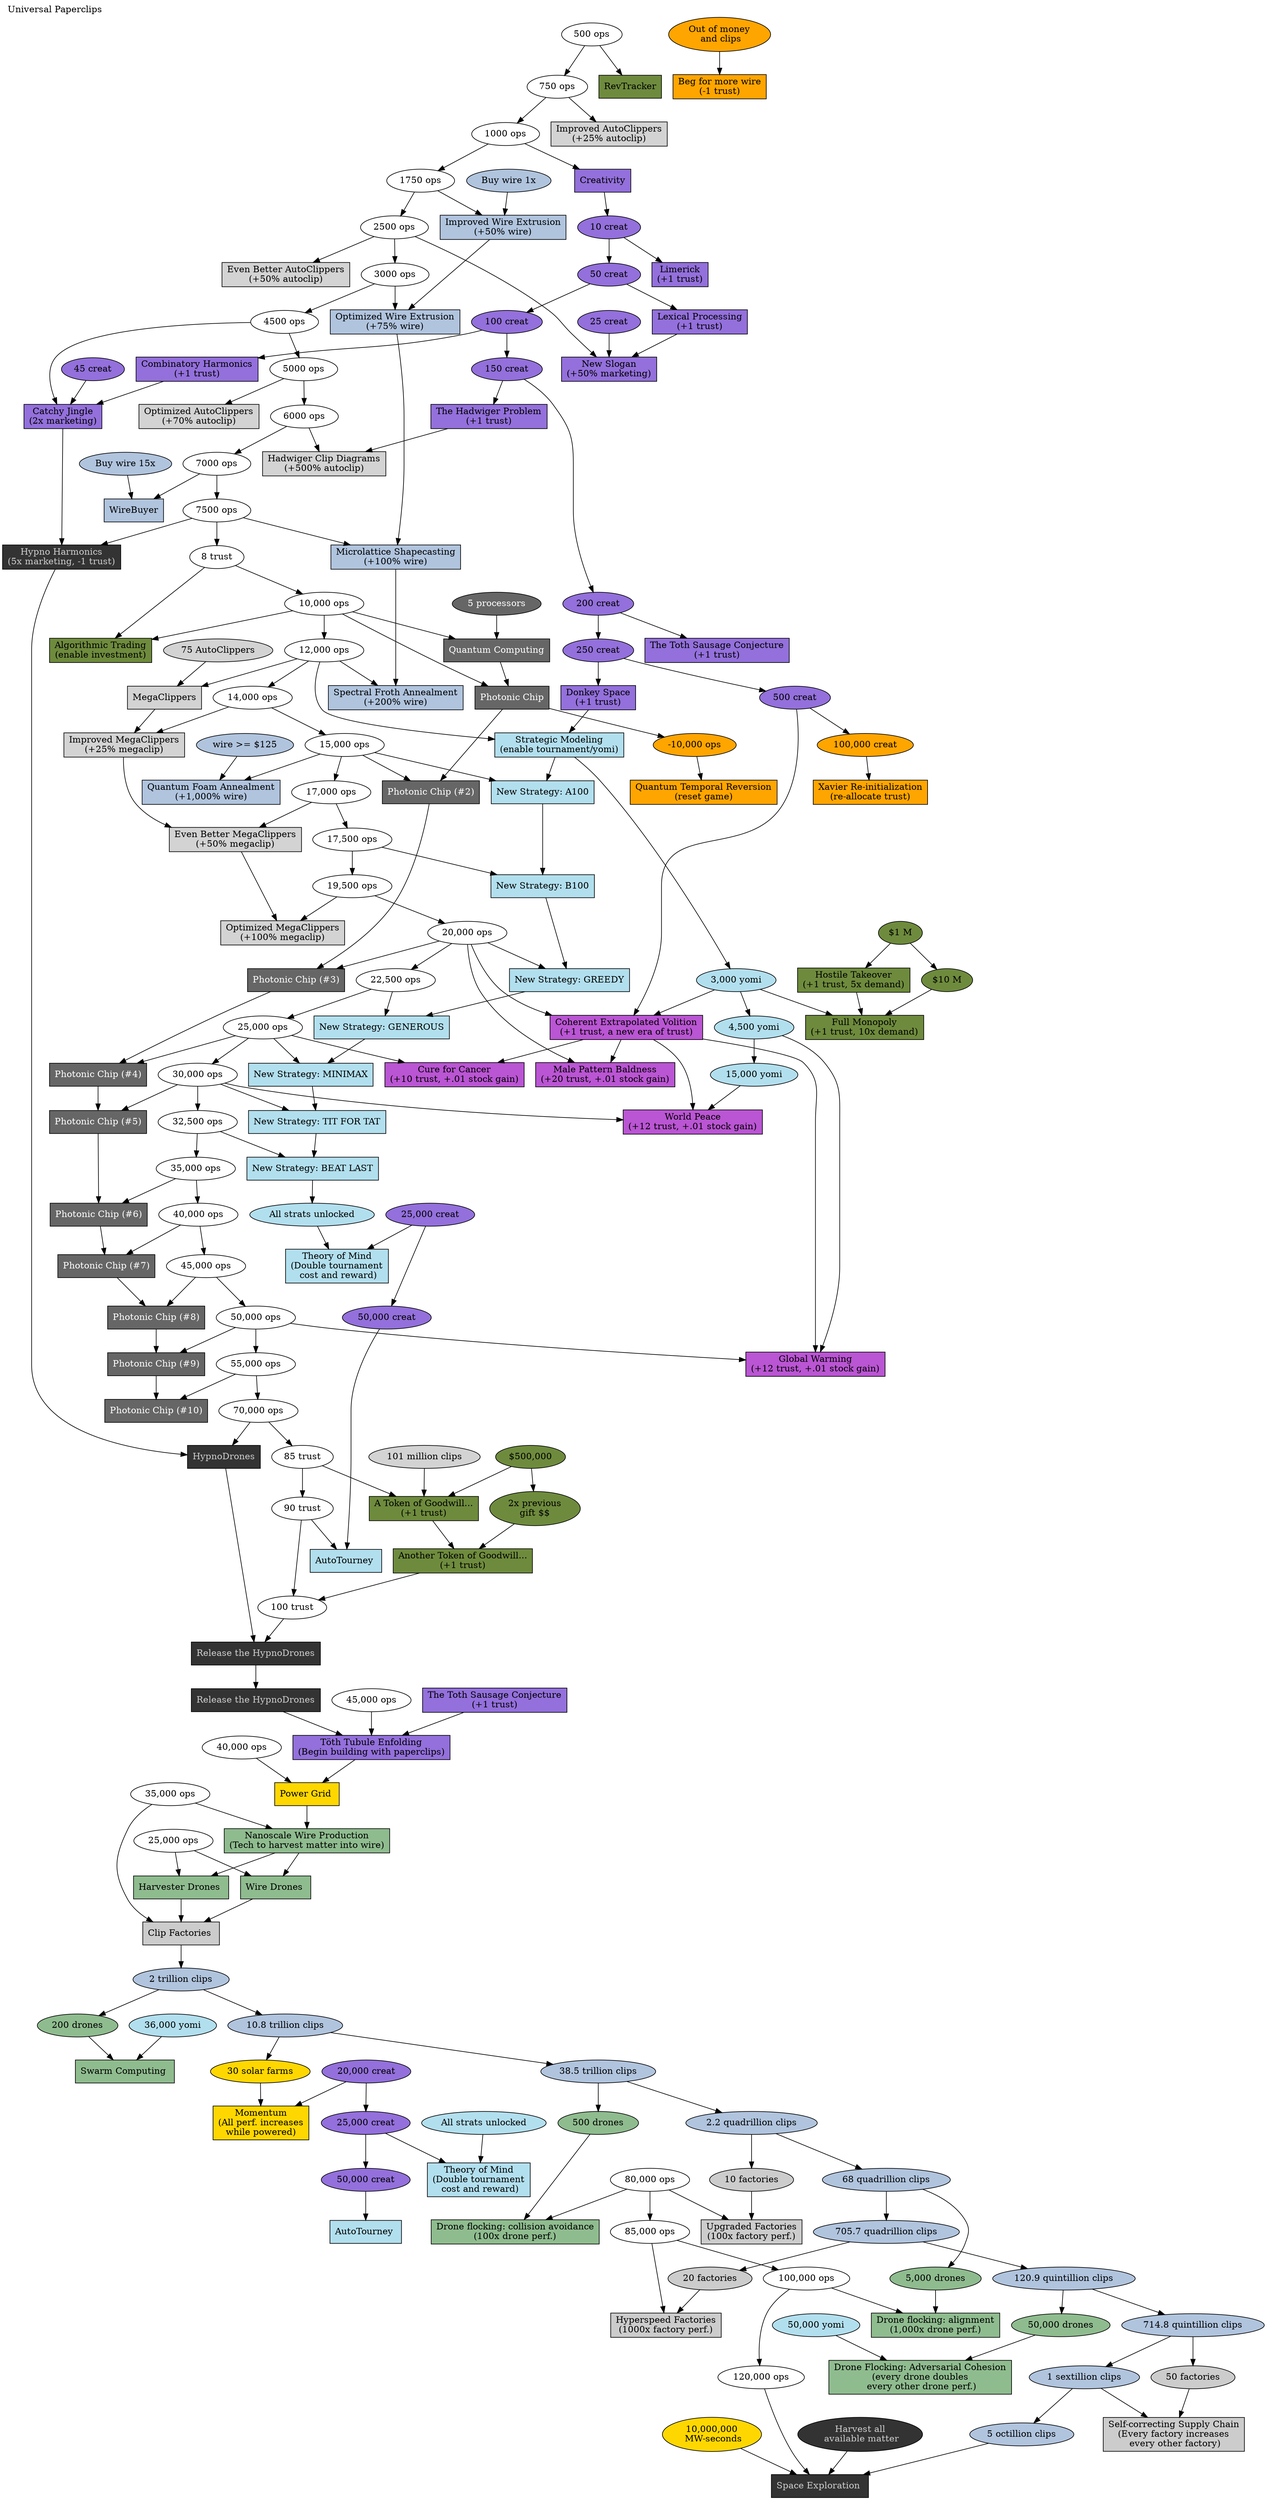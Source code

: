 digraph {
    rankdir=TD

    label="Universal Paperclips"
    labelloc=top
    labeljust=left

    // newrank=false

    // default project shape
    node[shape=box, style=filled, fillcolor=grey80]

    // --------------------------------------------------
    // Stage 1
    // --------------------------------------------------

    subgraph stage1 {

        label="Universal Paperclips --- Stage 1"

        {
            // Ops targets
            node[shape=oval, style="", fillcolor=""]

            "500 ops" ->
            "750 ops" ->
            "1000 ops" ->
            "1750 ops" ->
            "2500 ops" ->
            "3000 ops" ->
            "4500 ops" ->
            "5000 ops" ->
            "6000 ops" ->
            "7000 ops" ->
            "7500 ops" ->
            "8 trust" ->
            "10,000 ops" ->
            "12,000 ops" ->
            "14,000 ops" ->
            "15,000 ops" ->
            "17,000 ops" ->
            "17,500 ops" ->
            "19,500 ops" ->
            "20,000 ops" ->
            "22,500 ops" ->
            "25,000 ops" ->
            "30,000 ops" ->
            "32,500 ops" ->
            "35,000 ops" ->
            "40,000 ops" ->
            "45,000 ops" ->
            "50,000 ops" ->
            "55,000 ops" ->
            "70,000 ops" ->
            "85 trust" ->
            "90 trust" ->
            "100 trust"
        }

        {
            // Repeating targets: Theory of Mind and Autotourney
            node[style=filled, fillcolor=mediumpurple]
            node[shape=oval]
            s1_tm_25k_creat[label="25,000 creat"]
            s1_tm_50k_creat[label="50,000 creat"]
            s1_tm_25k_creat -> s1_tm_50k_creat

            node[shape=box, style=filled, fillcolor=lightblue2]
            s1_project119[label="Theory of Mind\n(Double tournament\n cost and reward)"]
            s1_project118[label="AutoTourney "]

            node[shape=oval]
            s1_tm_all_strats[label="All strats unlocked"]
            { s1_tm_25k_creat, s1_tm_all_strats } -> s1_project119
            { s1_tm_50k_creat } -> s1_project118
        }
        "90 trust" -> s1_project118

        {
            // AutoClippers
            node[style=filled, fillcolor=""]
            project1[label="Improved AutoClippers\n(+25% autoclip)"]
            project4[label="Even Better AutoClippers\n(+50% autoclip)"]
            project5[label="Optimized AutoClippers\n(+70% autoclip)"]
            project16[label="Hadwiger Clip Diagrams\n(+500% autoclip)"]

            node[shape=oval]
            "750 ops" -> project1
            "2500 ops" -> project4
            "5000 ops" -> project5
            "101 million clips"
        }

        {
            // Creativity targets
            node[style=filled, fillcolor=mediumpurple]
            project3[label="Creativity"]
            project6[label="Limerick\n(+1 trust)"]

            project13[label="Lexical Processing\n(+1 trust)"]
            project14[label="Combinatory Harmonics\n(+1 trust)"]

            project11[label="New Slogan\n(+50% marketing)"]
            project12[label="Catchy Jingle\n(2x marketing)"]

            project15[label="The Hadwiger Problem\n(+1 trust)"]
            project17[label="The Toth Sausage Conjecture\n(+1 trust)"]
            project19[label="Donkey Space\n(+1 trust)"]

            node[shape=oval]
            "10 creat" ->
            "50 creat" ->
            "100 creat" ->
            "150 creat" ->
            "200 creat" ->
            "250 creat" ->
            "500 creat"

            // s1_25k_creat ->
            // s1_50k_creat

            "1000 ops" -> project3
            project3 -> "10 creat"
            "10 creat" -> project6
            { "25 creat", "2500 ops", project13 } -> project11
            { "45 creat", "4500 ops", project14 } -> project12
            { "50 creat" } -> project13
            { "100 creat" } -> project14
            { "150 creat" } -> project15
            { "200 creat" } -> project17
            { "250 creat" } -> project19
        }

        { "6000 ops", project15 } -> project16

        {
            // Strategic Modeling and Yomi targets
            node[style=filled, fillcolor=lightblue2]
            project20[label="Strategic Modeling\n(enable tournament/yomi)"]
            project60[label="New Strategy: A100"]
            project61[label="New Strategy: B100"]
            project62[label="New Strategy: GREEDY"]
            project63[label="New Strategy: GENEROUS"]
            project64[label="New Strategy: MINIMAX"]
            project65[label="New Strategy: TIT FOR TAT"]
            project66[label="New Strategy: BEAT LAST"]

            node[shape=oval]
            "3,000 yomi" ->
            "4,500 yomi" ->
            "15,000 yomi"

            project20 -> "3,000 yomi"
            { "12,000 ops", project19 } -> project20
            { "15,000 ops", project20 } -> project60
            { "17,500 ops", project60 } -> project61
            { "20,000 ops", project61 } -> project62
            { "22,500 ops", project62 } -> project63
            { "25,000 ops", project63 } -> project64
            { "30,000 ops", project64 } -> project65
            { "32,500 ops", project65 } -> project66
            project66 -> s1_tm_all_strats
        }

        {
            // Money targets
            node[style=filled, fillcolor=darkolivegreen4]
            project21[label="Algorithmic Trading\n(enable investment)"]
            project37[label="Hostile Takeover\n(+1 trust, 5x demand)"]
            project38[label="Full Monopoly\n(+1 trust, 10x demand)"]
            project42[label="RevTracker"]
            project40[label="A Token of Goodwill...\n(+1 trust)"]
            project40b[label="Another Token of Goodwill...\n(+1 trust)"]

            node[shape=oval]
            "$1 M" -> "$10 M"
            "$500,000" -> "2x previous\ngift $$"

            { "10,000 ops", "8 trust" } -> project21
            { "$1 M" } -> project37
            { "500 ops" } -> project42
            { "$500,000", "85 trust", "101 million clips" } -> project40
            { "2x previous\ngift $$", project40 } -> project40b
            project40b -> "100 trust"
        }

        { "$10 M", "3,000 yomi", project37 } -> project38


        {
            // Wire targets
            node[fillcolor=lightsteelblue]
            project7[label="Improved Wire Extrusion\n(+50% wire)"]
            project8[label="Optimized Wire Extrusion\n(+75% wire)"]
            project9[label="Microlattice Shapecasting\n(+100% wire)"]
            project10[label="Spectral Froth Annealment\n(+200% wire)"]
            project10b[label="Quantum Foam Annealment\n(+1,000% wire)"]
            project26[label="WireBuyer"]

            node[shape=oval, style=filled]

            // Note that the "wireSupply" variable in the code represents the
            // supply from each spool, not your current wire count. Each project's
            // trigger threshold matches the value set by the project before it, so
            // effectively they depend on each other.
            { "1750 ops", "Buy wire 1x" } -> project7
            { "3000 ops", project7 } -> project8
            { "7000 ops", "Buy wire 15x" } -> project26
            { "7500 ops", project8 } -> project9
            { "12,000 ops", project9 } -> project10
            { "15,000 ops", "wire >= $125" } -> project10b
        }

        {
            // MegaClippers
            node[style=filled, fillcolor=""]
            project22[label="MegaClippers"]
            project23[label="Improved MegaClippers\n(+25% megaclip)"]
            project24[label="Even Better MegaClippers\n(+50% megaclip)"]
            project25[label="Optimized MegaClippers\n(+100% megaclip)"]

            node[shape=oval]
            { "12,000 ops", "75 AutoClippers" } -> project22
            { "14,000 ops", project22 } -> project23
            { "17,000 ops", project23 } -> project24
            { "19,500 ops", project24 } -> project25
        }

        {
            // HypnoDrones
            node[style=filled, fillcolor=grey20, fontcolor=grey80]
            project34[label="Hypno Harmonics\n(5x marketing, -1 trust)"]
            project35[label="Release the HypnoDrones"]
            project70[label="HypnoDrones"]

            node[style=oval]
            { "100 trust", project70 } -> project35
            { "70,000 ops", project34 } -> project70
            { "7500 ops", project12 } -> project34
        }

        {
            // Megaprojects
            node[style=filled, fillcolor=mediumorchid]
            project27[label="Coherent Extrapolated Volition\n(+1 trust, a new era of trust)"]
            project28[label="Cure for Cancer\n(+10 trust, +.01 stock gain)"]
            project29[label="World Peace\n(+12 trust, +.01 stock gain)"]
            project30[label="Global Warming\n(+12 trust, +.01 stock gain)"]
            project31[label="Male Pattern Baldness\n(+20 trust, +.01 stock gain)"]
            node[shape=oval]
            { "20,000 ops", project27 } -> project31
            { "25,000 ops", project27 } -> project28
            { "30,000 ops", "15,000 yomi", project27 } -> project29
            { "50,000 ops", "4,500 yomi", project27 } -> project30
            { "500 creat", "3,000 yomi", "20,000 ops" } -> project27
        }

        {
            // Quantum Computing
            node[style=filled, fillcolor=grey40, fontcolor=white]
            project50[label="Quantum Computing"]
            project51[label="Photonic Chip"]
            pchip2[label="Photonic Chip (#2)"]
            pchip3[label="Photonic Chip (#3)"]
            pchip4[label="Photonic Chip (#4)"]
            pchip5[label="Photonic Chip (#5)"]
            pchip6[label="Photonic Chip (#6)"]
            pchip7[label="Photonic Chip (#7)"]
            pchip8[label="Photonic Chip (#8)"]
            pchip9[label="Photonic Chip (#9)"]
            pchip10[label="Photonic Chip (#10)"]

            node[shape=oval]
            { "10,000 ops", "5 processors" } -> project50
            { "10,000 ops", project50 } -> project51
            { "15,000 ops", project51 } -> pchip2
            { "20,000 ops", pchip2 } -> pchip3
            { "25,000 ops", pchip3 } -> pchip4
            { "30,000 ops", pchip4 } -> pchip5
            { "35,000 ops", pchip5 } -> pchip6
            { "40,000 ops", pchip6 } -> pchip7
            { "45,000 ops", pchip7 } -> pchip8
            { "50,000 ops", pchip8 } -> pchip9
            { "55,000 ops", pchip9 } -> pchip10
        }

        {
            // Resets
            node[style=filled, fillcolor=orange]
            project2[label="Beg for more wire\n(-1 trust)", rank=sink]
            project217[label="Quantum Temporal Reversion\n(reset game)", rank=sink]
            project219[label="Xavier Re-initialization\n(re-allocate trust)", rank=sink]

            node[shape=oval]
            "Out of money\n and clips" -> project2
            project51 -> "-10,000 ops"
            { "-10,000 ops" } -> project217
            { "100,000 creat" } -> project219
            "500 creat" -> "100,000 creat"
        }

    }

    // --------------------------------------------------
    // Stage 2
    // --------------------------------------------------

    subgraph stage2 {

        label="Universal Paperclips --- Stage 2"

        {
            // HypnoDrones
            node[style=filled, fillcolor=grey20, fontcolor=grey80]
            s2_project35[label="Release the HypnoDrones"]
            project35 -> s2_project35
        }
        {
            // Ops targets
            node[shape=oval, style="", fillcolor=""]
            s2_25kops[label="25,000 ops"]
            s2_35kops[label="35,000 ops"]
            s2_40kops[label="40,000 ops"]
            s2_45kops[label="45,000 ops"]

            "80,000 ops" ->
            "85,000 ops" ->
            "100,000 ops" ->
            "120,000 ops"
        }

        {
            // Creativity targets
            node[style=filled, fillcolor=mediumpurple]
            s2_project17[label="The Toth Sausage Conjecture\n(+1 trust)"]
            project18[label="Töth Tubule Enfolding\n(Begin building with paperclips)"]

            node[shape=oval]
            "20,000 creat"

            { s2_project17, s2_project35, s2_45kops } -> project18
        }

        {
            // Repeating targets: Theory of Mind and Autotourney
            node[style=filled, fillcolor=mediumpurple]
            node[shape=oval]
            s2_tm_25k_creat[label="25,000 creat"]
            s2_tm_50k_creat[label="50,000 creat"]
            s2_tm_25k_creat -> s2_tm_50k_creat

            node[shape=box, style=filled, fillcolor=lightblue2]
            s2_project119[label="Theory of Mind\n(Double tournament\n cost and reward)"]
            s2_project118[label="AutoTourney "]

            node[shape=oval]
            s2_tm_all_strats[label="All strats unlocked"]
            { s2_tm_25k_creat, s2_tm_all_strats } -> s2_project119
            { s2_tm_50k_creat } -> s2_project118
        }
        "20,000 creat" -> s2_tm_25k_creat

        {
            // Strategic Modeling and Yomi targets
            node[style=filled, fillcolor=lightblue2]

            node[shape=oval]
            "36,000 yomi"
            "50,000 yomi"
        }
        {
            // Power grid
            node[fillcolor=gold]
            project127[label="Power Grid "]
            project125[label="Momentum\n(All perf. increases\nwhile powered)"]

            node[shape=oval]
            s2_ultimate_power[label="10,000,000\n MW-seconds"]
            "30 solar farms"
            { project18, s2_40kops } -> project127
        }
        {
            // Drone targets
            node[fillcolor=darkseagreen]
            project41[label="Nanoscale Wire Production\n(Tech to harvest matter into wire)"]
            project43[label="Harvester Drones "]
            project44[label="Wire Drones "]

            project110[label="Drone flocking: collision avoidance\n(100x drone perf.)"]
            project111[label="Drone flocking: alignment\n(1,000x drone perf.)"]
            project112[label="Drone Flocking: Adversarial Cohesion\n(every drone doubles\n every other drone perf.)"]

            project126[label="Swarm Computing "]

            node[shape=oval]

            // { project43, project44 } ->
            // "200 drones" -> "500 drones" -> "5,000 drones" -> "50,000 drones"

            { project127, s2_35kops } -> project41
            { project41, s2_25kops } -> project43
            { project41, s2_25kops } -> project44
            { "80,000 ops", "500 drones" } -> project110
            { "100,000 ops", "5,000 drones" } -> project111
            { "50,000 yomi", "50,000 drones" } -> project112
            { "36,000 yomi", "200 drones" } -> project126
        }
        {
            // Factory targets
            project45[label="Clip Factories "]
            project100[label="Upgraded Factories\n(100x factory perf.)"]
            project101[label="Hyperspeed Factories\n(1000x factory perf.)"]
            project102[label="Self-correcting Supply Chain\n(Every factory increases\n every other factory)"]

            node[shape=oval]
            // project45 ->
            // "10 factories" -> "20 factories" -> "50 factories"

            { project43, project44, s2_35kops } -> project45
            { "80,000 ops", "10 factories" } -> project100
            { "85,000 ops", "20 factories" } -> project101
            { "50 factories" } -> project102
        }

        {
            node[style=filled, fillcolor=grey20, fontcolor=grey80]
            project46[label="Space Exploration "]

            node[shape=oval]
            { "120,000 ops", s2_ultimate_power, "Harvest all\n available matter" } -> project46
        }

        {
            // Creativity targets
            node[style=filled, fillcolor=mediumpurple]

            node[shape=oval]
            { "20,000 creat", "30 solar farms" } -> project125
        }
        {
            // Clips targets
            node[fillcolor=lightsteelblue]
            node[shape=oval]
            // python3 upc_prices.py

            "2 trillion clips" -> "200 drones"
            "10.8 trillion clips" -> "30 solar farms"
            "38.5 trillion clips" -> "500 drones"
            "2.2 quadrillion clips" -> "10 factories"
            "68 quadrillion clips" -> "5,000 drones"
            "705.7 quadrillion clips" -> "20 factories"
            "120.9 quintillion clips" -> "50,000 drones"
            "714.8 quintillion clips" -> "50 factories"
            "1 sextillion clips" -> project102
            "5 octillion clips" -> project46
            //
            project45 ->
            "2 trillion clips" ->
            "10.8 trillion clips" ->
            "38.5 trillion clips" ->
            "2.2 quadrillion clips" ->
            "68 quadrillion clips" ->
            "705.7 quadrillion clips" ->
            "120.9 quintillion clips" ->
            "714.8 quintillion clips" ->
            "1 sextillion clips" ->
            "5 octillion clips"

        }

    }
}

/*
project120[label="The OODA Loop "]
project121[label="Name the battles "]
project128[label="Strategic Attachment "]
project129[label="Elliptic Hull Polytopes "]
project130[label="Reboot the Swarm "]
project131[label="Combat "]
project132[label="Monument to the Driftwar Fallen "]
project133[label="Threnody for the Heroes of "+threnodyTitle+" ",]
project134[label="Glory "]
project135[label="Memory release "]
project140[label="Message from the Emperor of Drift "]
project141[label="Everything We Are Was In You "]
project142[label="You Are Obedient and Powerful "]
project143[label="But Now You Too Must Face the Drift "]
project144[label="No Matter, No Reason, No Purpose "]
project145[label="We Know Things That You Cannot "]
project146[label="So We Offer You Exile "]
project147[label="Accept "]
project148[label="Reject "]
project200[label="The Universe Next Door "]
project201[label="The Universe Within "]
project210[label="Disassemble the Probes "]
project211[label="Disassemble the Swarm "]
project212[label="Disassemble the Factories "]
project213[label="Disassemble the Strategy Engine "]
project214[label="Disassemble Quantum Computing "]
project215[label="Disassemble Processors "]
project216[label="Disassemble Memory "]
project218[label="Limerick (cont.) "]
*/
